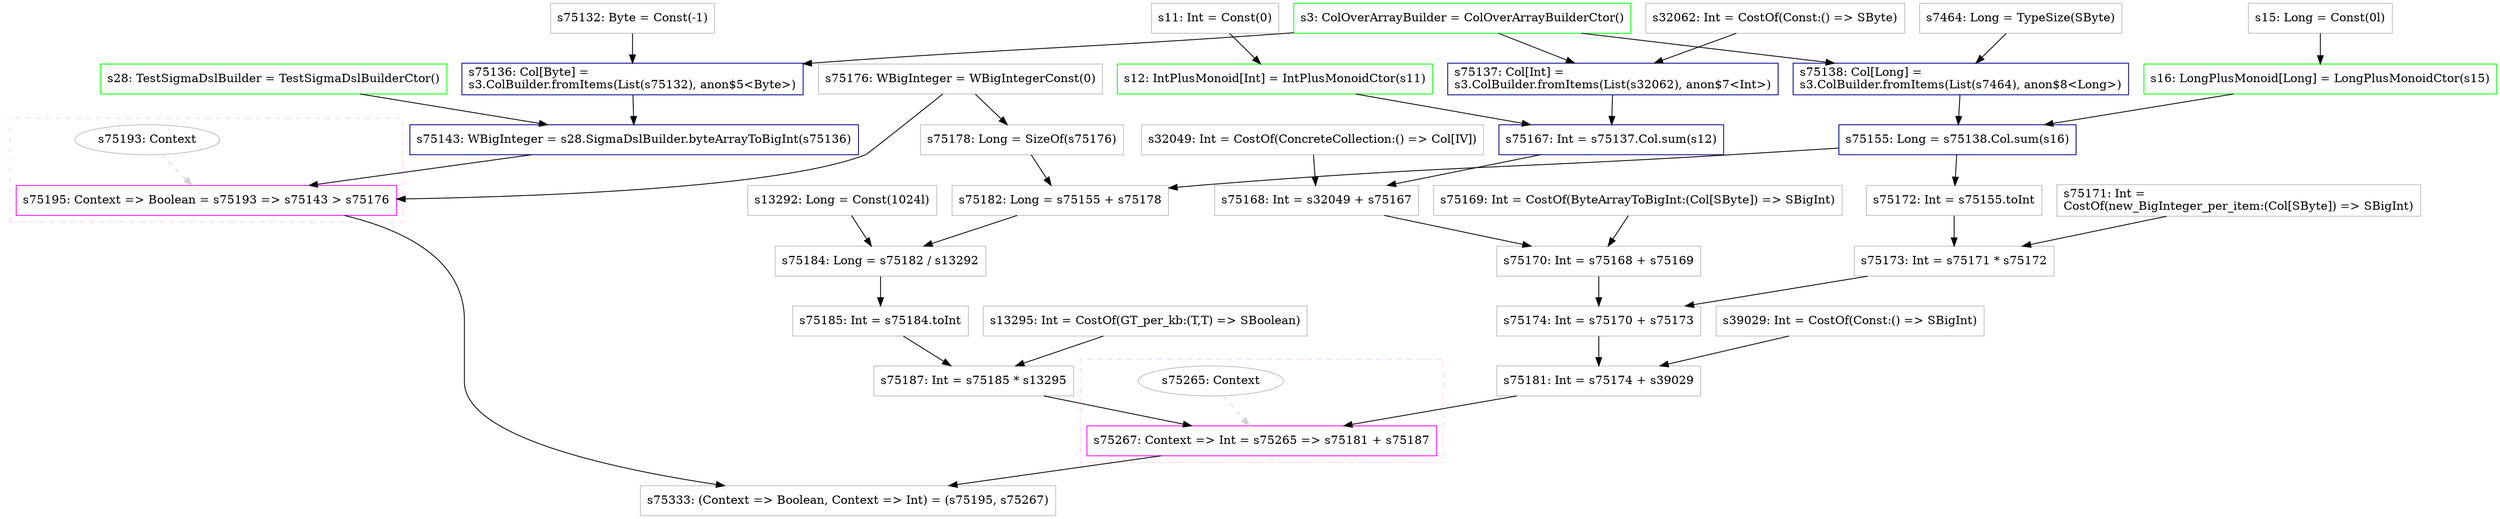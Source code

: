 digraph "BATBI1" {
concentrate=true
node [style=filled, fillcolor=orangered]

"s28" [
label="s28: TestSigmaDslBuilder = TestSigmaDslBuilderCtor()"
shape=box, color=green, tooltip="s28:TestSigmaDslBuilder", style=filled, fillcolor=white
]
"s3" [
label="s3: ColOverArrayBuilder = ColOverArrayBuilderCtor()"
shape=box, color=green, tooltip="s3:ColOverArrayBuilder", style=filled, fillcolor=white
]
"s75132" [
label="s75132: Byte = Const(-1)"
shape=box, color=gray, tooltip="s75132:Byte", style=filled, fillcolor=white
]
"s75136" [
label="s75136: Col[Byte] =\ls3.ColBuilder.fromItems(List(s75132), anon$5<Byte>)\l"
shape=box, color=darkblue, tooltip="s75136:Col[Byte]", style=filled, fillcolor=white
]
"s75143" [
label="s75143: WBigInteger = s28.SigmaDslBuilder.byteArrayToBigInt(s75136)"
shape=box, color=darkblue, tooltip="s75143:WBigInteger", style=filled, fillcolor=white
]
"s75176" [
label="s75176: WBigInteger = WBigIntegerConst(0)"
shape=box, color=gray, tooltip="s75176:WBigInteger", style=filled, fillcolor=white
]
subgraph cluster_s75195 {
style=dashed; color="#FFCCFF"
"s75193" [
label="s75193: Context"
shape=oval, color=gray, tooltip="s75193:Context", style=filled, fillcolor=white
]
"s75195" [
label="s75195: Context => Boolean = s75193 => s75143 > s75176"
shape=box, color=magenta, tooltip="s75195:Context => Boolean", style=filled, fillcolor=white
]
{rank=source; s75193}
{rank=sink; s75195}
}
"s32049" [
label="s32049: Int = CostOf(ConcreteCollection:() => Col[IV])"
shape=box, color=gray, tooltip="s32049:Int", style=filled, fillcolor=white
]
"s32062" [
label="s32062: Int = CostOf(Const:() => SByte)"
shape=box, color=gray, tooltip="s32062:Int", style=filled, fillcolor=white
]
"s75137" [
label="s75137: Col[Int] =\ls3.ColBuilder.fromItems(List(s32062), anon$7<Int>)\l"
shape=box, color=darkblue, tooltip="s75137:Col[Int]", style=filled, fillcolor=white
]
"s11" [
label="s11: Int = Const(0)"
shape=box, color=gray, tooltip="s11:Int", style=filled, fillcolor=white
]
"s12" [
label="s12: IntPlusMonoid[Int] = IntPlusMonoidCtor(s11)"
shape=box, color=green, tooltip="s12:IntPlusMonoid[Int]", style=filled, fillcolor=white
]
"s75167" [
label="s75167: Int = s75137.Col.sum(s12)"
shape=box, color=darkblue, tooltip="s75167:Int", style=filled, fillcolor=white
]
"s75168" [
label="s75168: Int = s32049 + s75167"
shape=box, color=gray, tooltip="s75168:Int", style=filled, fillcolor=white
]
"s75169" [
label="s75169: Int = CostOf(ByteArrayToBigInt:(Col[SByte]) => SBigInt)"
shape=box, color=gray, tooltip="s75169:Int", style=filled, fillcolor=white
]
"s75170" [
label="s75170: Int = s75168 + s75169"
shape=box, color=gray, tooltip="s75170:Int", style=filled, fillcolor=white
]
"s75171" [
label="s75171: Int =\lCostOf(new_BigInteger_per_item:(Col[SByte]) => SBigInt)\l"
shape=box, color=gray, tooltip="s75171:Int", style=filled, fillcolor=white
]
"s7464" [
label="s7464: Long = TypeSize(SByte)"
shape=box, color=gray, tooltip="s7464:Long", style=filled, fillcolor=white
]
"s75138" [
label="s75138: Col[Long] =\ls3.ColBuilder.fromItems(List(s7464), anon$8<Long>)\l"
shape=box, color=darkblue, tooltip="s75138:Col[Long]", style=filled, fillcolor=white
]
"s15" [
label="s15: Long = Const(0l)"
shape=box, color=gray, tooltip="s15:Long", style=filled, fillcolor=white
]
"s16" [
label="s16: LongPlusMonoid[Long] = LongPlusMonoidCtor(s15)"
shape=box, color=green, tooltip="s16:LongPlusMonoid[Long]", style=filled, fillcolor=white
]
"s75155" [
label="s75155: Long = s75138.Col.sum(s16)"
shape=box, color=darkblue, tooltip="s75155:Long", style=filled, fillcolor=white
]
"s75172" [
label="s75172: Int = s75155.toInt"
shape=box, color=gray, tooltip="s75172:Int", style=filled, fillcolor=white
]
"s75173" [
label="s75173: Int = s75171 * s75172"
shape=box, color=gray, tooltip="s75173:Int", style=filled, fillcolor=white
]
"s75174" [
label="s75174: Int = s75170 + s75173"
shape=box, color=gray, tooltip="s75174:Int", style=filled, fillcolor=white
]
"s39029" [
label="s39029: Int = CostOf(Const:() => SBigInt)"
shape=box, color=gray, tooltip="s39029:Int", style=filled, fillcolor=white
]
"s75181" [
label="s75181: Int = s75174 + s39029"
shape=box, color=gray, tooltip="s75181:Int", style=filled, fillcolor=white
]
"s75178" [
label="s75178: Long = SizeOf(s75176)"
shape=box, color=gray, tooltip="s75178:Long", style=filled, fillcolor=white
]
"s75182" [
label="s75182: Long = s75155 + s75178"
shape=box, color=gray, tooltip="s75182:Long", style=filled, fillcolor=white
]
"s13292" [
label="s13292: Long = Const(1024l)"
shape=box, color=gray, tooltip="s13292:Long", style=filled, fillcolor=white
]
"s75184" [
label="s75184: Long = s75182 / s13292"
shape=box, color=gray, tooltip="s75184:Long", style=filled, fillcolor=white
]
"s75185" [
label="s75185: Int = s75184.toInt"
shape=box, color=gray, tooltip="s75185:Int", style=filled, fillcolor=white
]
"s13295" [
label="s13295: Int = CostOf(GT_per_kb:(T,T) => SBoolean)"
shape=box, color=gray, tooltip="s13295:Int", style=filled, fillcolor=white
]
"s75187" [
label="s75187: Int = s75185 * s13295"
shape=box, color=gray, tooltip="s75187:Int", style=filled, fillcolor=white
]
subgraph cluster_s75267 {
style=dashed; color="#FFCCFF"
"s75265" [
label="s75265: Context"
shape=oval, color=gray, tooltip="s75265:Context", style=filled, fillcolor=white
]
"s75267" [
label="s75267: Context => Int = s75265 => s75181 + s75187"
shape=box, color=magenta, tooltip="s75267:Context => Int", style=filled, fillcolor=white
]
{rank=source; s75265}
{rank=sink; s75267}
}
"s75333" [
label="s75333: (Context => Boolean, Context => Int) = (s75195, s75267)"
shape=box, color=gray, tooltip="s75333:(Context => Boolean, Context => Int)", style=filled, fillcolor=white
]
"s75182" -> "s75184" [style=solid]
"s13292" -> "s75184" [style=solid]
"s75171" -> "s75173" [style=solid]
"s75172" -> "s75173" [style=solid]
"s28" -> "s75143" [style=solid]
"s75136" -> "s75143" [style=solid]
"s75265" -> "s75267" [style=dashed, color=lightgray, weight=0]
"s75181" -> "s75267" [style=solid]
"s75187" -> "s75267" [style=solid]
"s75155" -> "s75172" [style=solid]
"s75174" -> "s75181" [style=solid]
"s39029" -> "s75181" [style=solid]
"s75137" -> "s75167" [style=solid]
"s12" -> "s75167" [style=solid]
"s75193" -> "s75195" [style=dashed, color=lightgray, weight=0]
"s75143" -> "s75195" [style=solid]
"s75176" -> "s75195" [style=solid]
"s11" -> "s12" [style=solid]
"s75138" -> "s75155" [style=solid]
"s16" -> "s75155" [style=solid]
"s75195" -> "s75333" [style=solid]
"s75267" -> "s75333" [style=solid]
"s3" -> "s75137" [style=solid]
"s32062" -> "s75137" [style=solid]
"s75185" -> "s75187" [style=solid]
"s13295" -> "s75187" [style=solid]
"s3" -> "s75136" [style=solid]
"s75132" -> "s75136" [style=solid]
"s75184" -> "s75185" [style=solid]
"s75168" -> "s75170" [style=solid]
"s75169" -> "s75170" [style=solid]
"s15" -> "s16" [style=solid]
"s75155" -> "s75182" [style=solid]
"s75178" -> "s75182" [style=solid]
"s75176" -> "s75178" [style=solid]
"s32049" -> "s75168" [style=solid]
"s75167" -> "s75168" [style=solid]
"s3" -> "s75138" [style=solid]
"s7464" -> "s75138" [style=solid]
"s75170" -> "s75174" [style=solid]
"s75173" -> "s75174" [style=solid]
}
